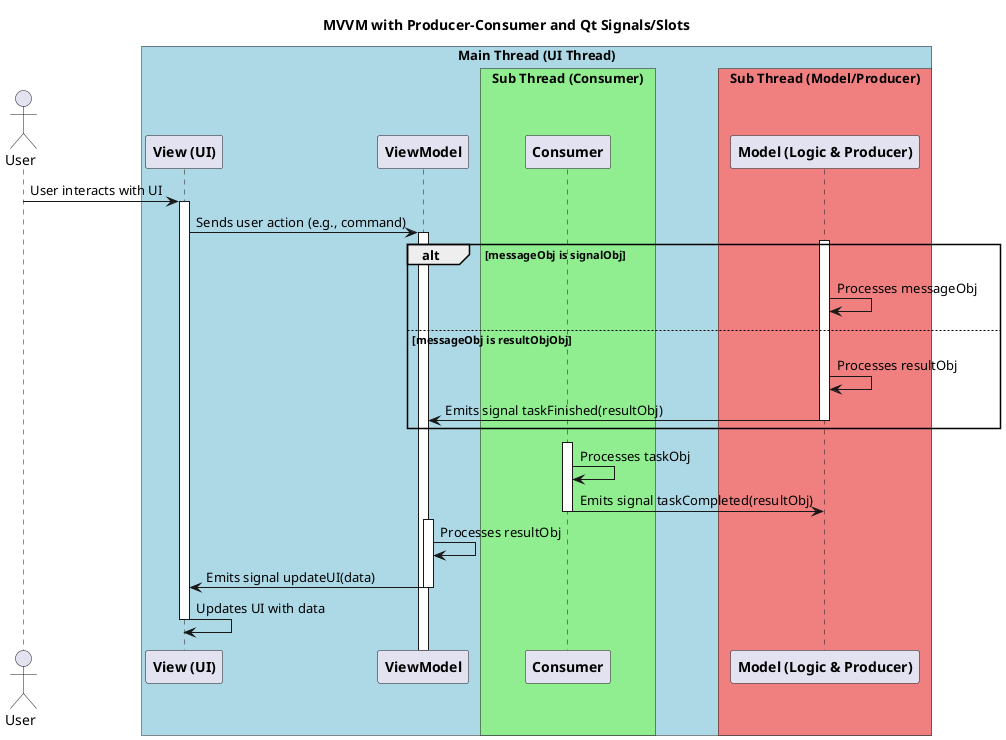 @startuml
title **MVVM with Producer-Consumer and Qt Signals/Slots**
!pragma teoz true
actor "User" as U

box "Main Thread (UI Thread)" #LightBlue
    participant "**View (UI)**" as V
    participant "**ViewModel**" as VM
    box "Sub Thread (Consumer)" #LightGreen
        participant "**Consumer**" as C
    end box
    box "Sub Thread (Model/Producer)" #LightCoral
        participant "**Model (Logic & Producer)**" as MP
    end box
end box

' --- User Interaction & Task Creation ---
U -> V: User interacts with UI
activate V
V -> VM: Sends user action (e.g., command)
activate VM
activate MP

alt messageObj is signalObj
    MP -> MP: Processes messageObj
else messageObj is resultObjObj
    MP -> MP: Processes resultObj
    MP -> VM: Emits signal taskFinished(resultObj)
    deactivate MP
end

' --- Task Consumption & Processing ---
activate C
C -> C: Processes taskObj
C -> MP: Emits signal taskCompleted(resultObj)
deactivate C

activate VM
VM -> VM: Processes resultObj
VM -> V: Emits signal updateUI(data)
deactivate VM
V -> V: Updates UI with data
deactivate V
@enduml